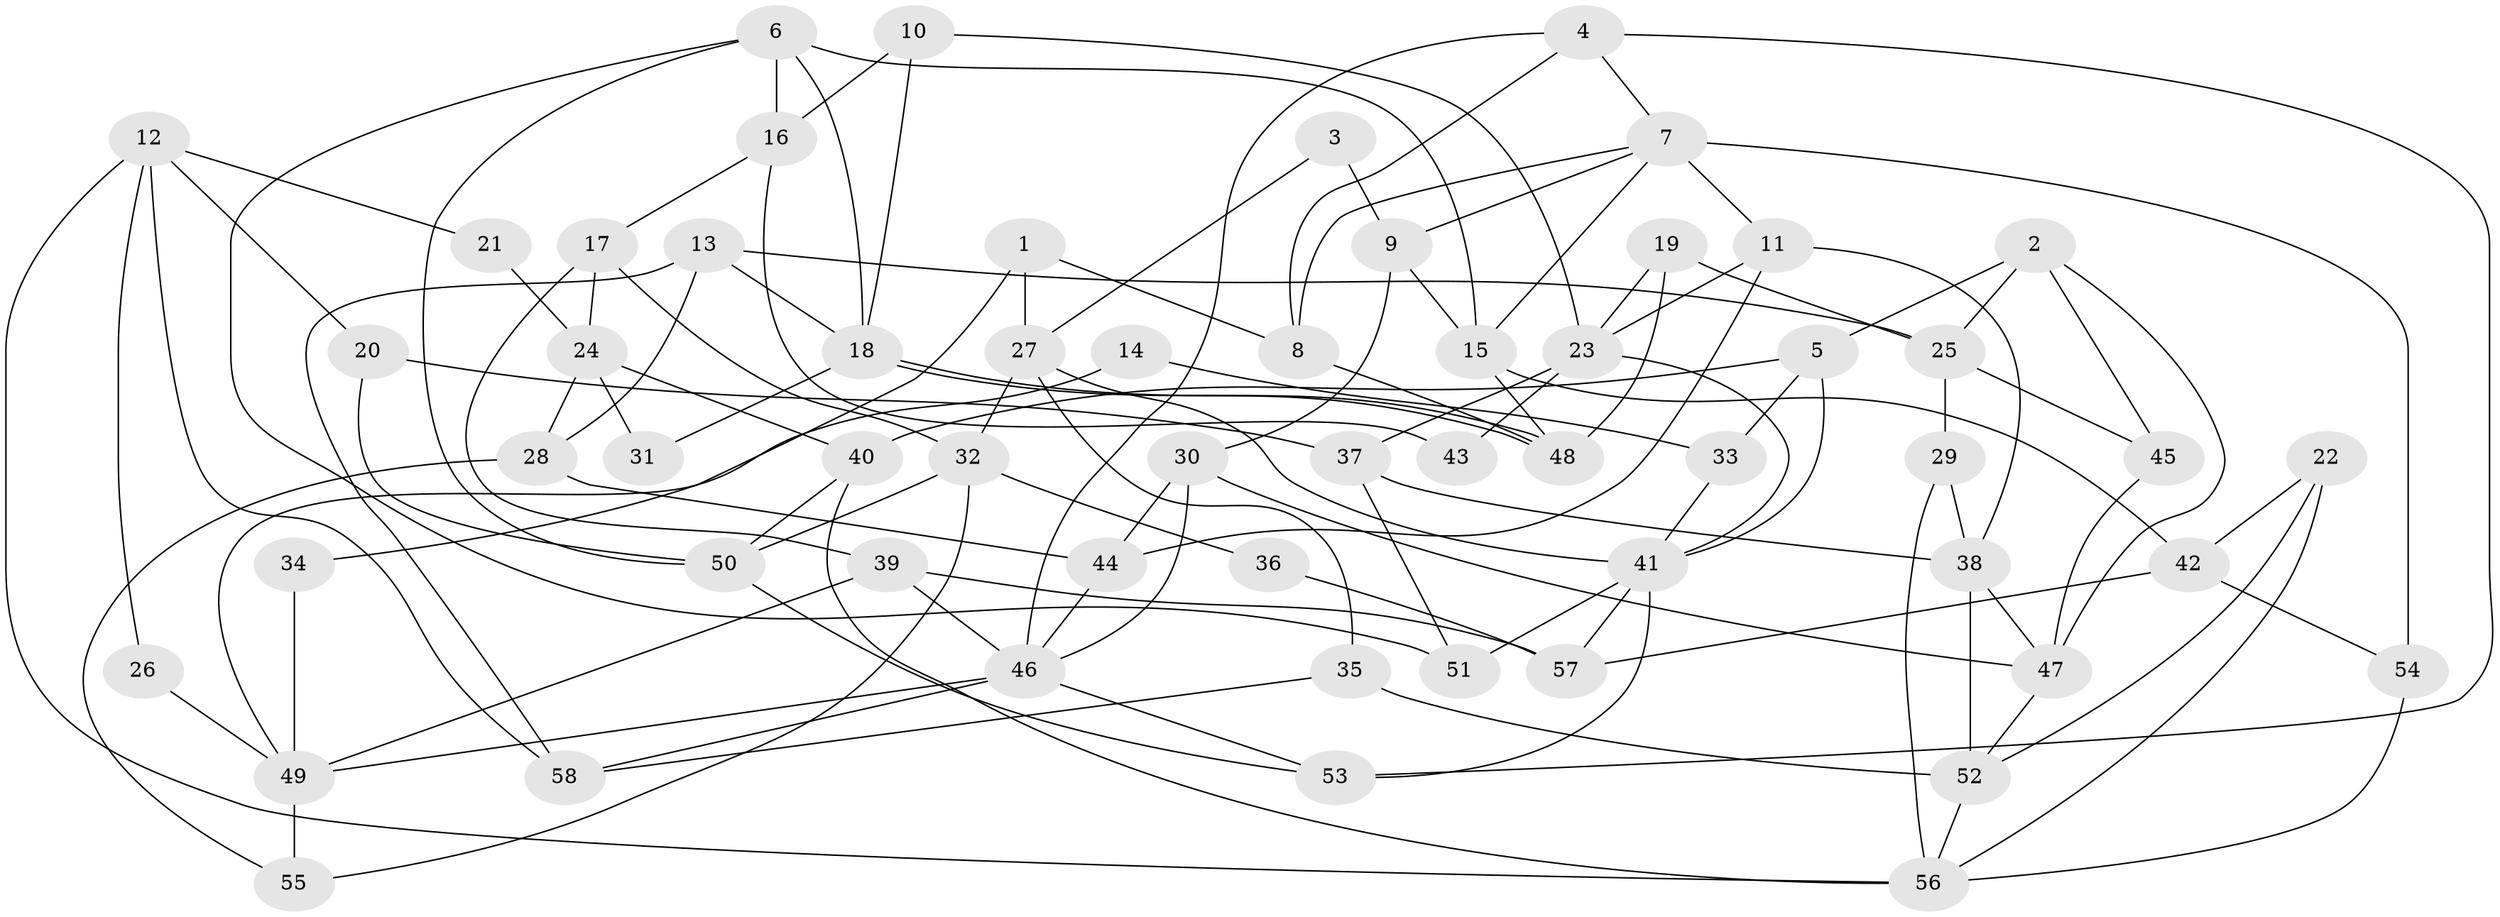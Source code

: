 // coarse degree distribution, {4: 0.15151515151515152, 6: 0.3333333333333333, 2: 0.15151515151515152, 7: 0.09090909090909091, 5: 0.12121212121212122, 8: 0.030303030303030304, 3: 0.06060606060606061, 10: 0.030303030303030304, 9: 0.030303030303030304}
// Generated by graph-tools (version 1.1) at 2025/52/02/27/25 19:52:08]
// undirected, 58 vertices, 116 edges
graph export_dot {
graph [start="1"]
  node [color=gray90,style=filled];
  1;
  2;
  3;
  4;
  5;
  6;
  7;
  8;
  9;
  10;
  11;
  12;
  13;
  14;
  15;
  16;
  17;
  18;
  19;
  20;
  21;
  22;
  23;
  24;
  25;
  26;
  27;
  28;
  29;
  30;
  31;
  32;
  33;
  34;
  35;
  36;
  37;
  38;
  39;
  40;
  41;
  42;
  43;
  44;
  45;
  46;
  47;
  48;
  49;
  50;
  51;
  52;
  53;
  54;
  55;
  56;
  57;
  58;
  1 -- 27;
  1 -- 8;
  1 -- 34;
  2 -- 47;
  2 -- 25;
  2 -- 5;
  2 -- 45;
  3 -- 27;
  3 -- 9;
  4 -- 8;
  4 -- 46;
  4 -- 7;
  4 -- 53;
  5 -- 40;
  5 -- 33;
  5 -- 41;
  6 -- 51;
  6 -- 15;
  6 -- 16;
  6 -- 18;
  6 -- 50;
  7 -- 15;
  7 -- 8;
  7 -- 9;
  7 -- 11;
  7 -- 54;
  8 -- 48;
  9 -- 30;
  9 -- 15;
  10 -- 18;
  10 -- 16;
  10 -- 23;
  11 -- 23;
  11 -- 38;
  11 -- 44;
  12 -- 58;
  12 -- 56;
  12 -- 20;
  12 -- 21;
  12 -- 26;
  13 -- 28;
  13 -- 18;
  13 -- 25;
  13 -- 58;
  14 -- 49;
  14 -- 33;
  15 -- 42;
  15 -- 48;
  16 -- 17;
  16 -- 43;
  17 -- 39;
  17 -- 24;
  17 -- 32;
  18 -- 48;
  18 -- 48;
  18 -- 31;
  19 -- 48;
  19 -- 25;
  19 -- 23;
  20 -- 50;
  20 -- 37;
  21 -- 24;
  22 -- 56;
  22 -- 52;
  22 -- 42;
  23 -- 37;
  23 -- 41;
  23 -- 43;
  24 -- 40;
  24 -- 28;
  24 -- 31;
  25 -- 45;
  25 -- 29;
  26 -- 49;
  27 -- 41;
  27 -- 32;
  27 -- 35;
  28 -- 55;
  28 -- 44;
  29 -- 38;
  29 -- 56;
  30 -- 47;
  30 -- 46;
  30 -- 44;
  32 -- 50;
  32 -- 36;
  32 -- 55;
  33 -- 41;
  34 -- 49;
  35 -- 58;
  35 -- 52;
  36 -- 57;
  37 -- 38;
  37 -- 51;
  38 -- 47;
  38 -- 52;
  39 -- 57;
  39 -- 46;
  39 -- 49;
  40 -- 56;
  40 -- 50;
  41 -- 51;
  41 -- 53;
  41 -- 57;
  42 -- 54;
  42 -- 57;
  44 -- 46;
  45 -- 47;
  46 -- 53;
  46 -- 49;
  46 -- 58;
  47 -- 52;
  49 -- 55;
  50 -- 53;
  52 -- 56;
  54 -- 56;
}
